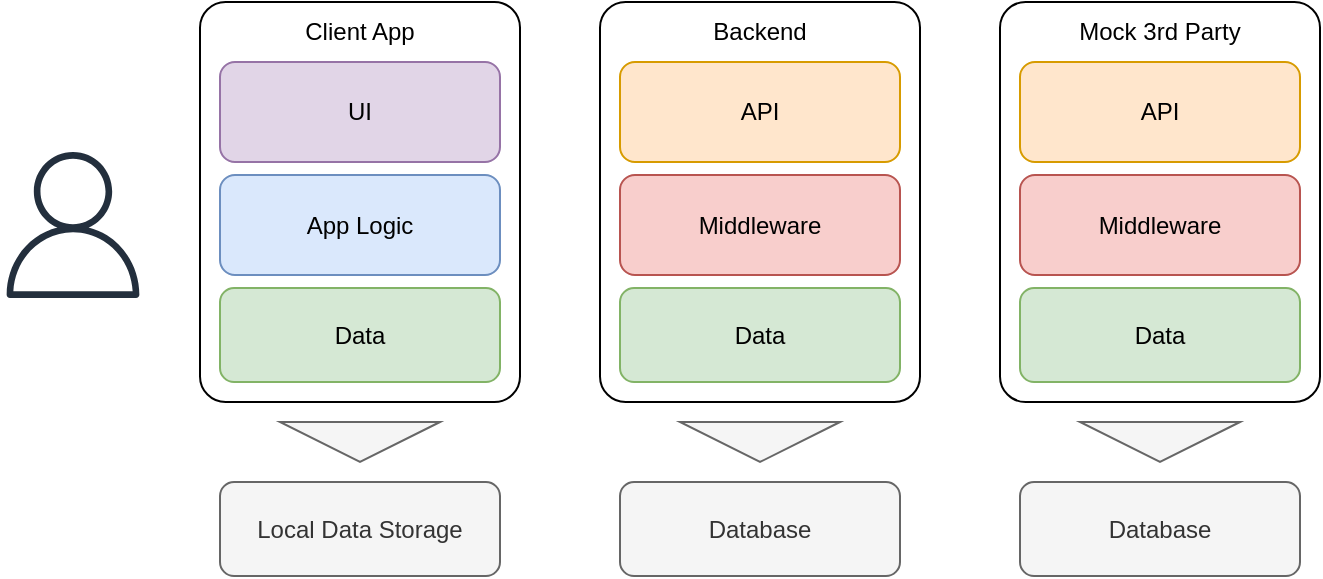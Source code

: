 <mxfile version="24.7.17">
  <diagram id="prtHgNgQTEPvFCAcTncT" name="Page-1">
    <mxGraphModel dx="726" dy="628" grid="1" gridSize="10" guides="1" tooltips="1" connect="1" arrows="1" fold="1" page="1" pageScale="1" pageWidth="827" pageHeight="1169" math="0" shadow="0">
      <root>
        <mxCell id="0" />
        <mxCell id="1" parent="0" />
        <mxCell id="6AMPjEP5He6ajQMBUXJO-12" value="" style="rounded=1;whiteSpace=wrap;html=1;arcSize=8;align=center;" vertex="1" parent="1">
          <mxGeometry x="120" y="40" width="160" height="200" as="geometry" />
        </mxCell>
        <mxCell id="6AMPjEP5He6ajQMBUXJO-13" value="UI" style="rounded=1;whiteSpace=wrap;html=1;fillColor=#e1d5e7;strokeColor=#9673a6;" vertex="1" parent="1">
          <mxGeometry x="130" y="70" width="140" height="50" as="geometry" />
        </mxCell>
        <mxCell id="6AMPjEP5He6ajQMBUXJO-14" value="App Logic" style="rounded=1;whiteSpace=wrap;html=1;fillColor=#dae8fc;strokeColor=#6c8ebf;" vertex="1" parent="1">
          <mxGeometry x="130" y="126.5" width="140" height="50" as="geometry" />
        </mxCell>
        <mxCell id="6AMPjEP5He6ajQMBUXJO-15" value="Client App" style="text;html=1;align=center;verticalAlign=middle;whiteSpace=wrap;rounded=0;" vertex="1" parent="1">
          <mxGeometry x="170" y="40" width="60" height="30" as="geometry" />
        </mxCell>
        <mxCell id="6AMPjEP5He6ajQMBUXJO-16" value="Data" style="rounded=1;whiteSpace=wrap;html=1;fillColor=#d5e8d4;strokeColor=#82b366;" vertex="1" parent="1">
          <mxGeometry x="130" y="183" width="140" height="47" as="geometry" />
        </mxCell>
        <mxCell id="6AMPjEP5He6ajQMBUXJO-17" value="" style="rounded=1;whiteSpace=wrap;html=1;arcSize=8;align=center;" vertex="1" parent="1">
          <mxGeometry x="320" y="40" width="160" height="200" as="geometry" />
        </mxCell>
        <mxCell id="6AMPjEP5He6ajQMBUXJO-18" value="API" style="rounded=1;whiteSpace=wrap;html=1;fillColor=#ffe6cc;strokeColor=#d79b00;" vertex="1" parent="1">
          <mxGeometry x="330" y="70" width="140" height="50" as="geometry" />
        </mxCell>
        <mxCell id="6AMPjEP5He6ajQMBUXJO-19" value="Middleware" style="rounded=1;whiteSpace=wrap;html=1;fillColor=#f8cecc;strokeColor=#b85450;" vertex="1" parent="1">
          <mxGeometry x="330" y="126.5" width="140" height="50" as="geometry" />
        </mxCell>
        <mxCell id="6AMPjEP5He6ajQMBUXJO-20" value="Backend" style="text;html=1;align=center;verticalAlign=middle;whiteSpace=wrap;rounded=0;" vertex="1" parent="1">
          <mxGeometry x="370" y="40" width="60" height="30" as="geometry" />
        </mxCell>
        <mxCell id="6AMPjEP5He6ajQMBUXJO-21" value="Data" style="rounded=1;whiteSpace=wrap;html=1;fillColor=#d5e8d4;strokeColor=#82b366;" vertex="1" parent="1">
          <mxGeometry x="330" y="183" width="140" height="47" as="geometry" />
        </mxCell>
        <mxCell id="6AMPjEP5He6ajQMBUXJO-22" value="" style="rounded=1;whiteSpace=wrap;html=1;arcSize=8;align=center;" vertex="1" parent="1">
          <mxGeometry x="520" y="40" width="160" height="200" as="geometry" />
        </mxCell>
        <mxCell id="6AMPjEP5He6ajQMBUXJO-23" value="API" style="rounded=1;whiteSpace=wrap;html=1;fillColor=#ffe6cc;strokeColor=#d79b00;" vertex="1" parent="1">
          <mxGeometry x="530" y="70" width="140" height="50" as="geometry" />
        </mxCell>
        <mxCell id="6AMPjEP5He6ajQMBUXJO-24" value="Middleware" style="rounded=1;whiteSpace=wrap;html=1;fillColor=#f8cecc;strokeColor=#b85450;" vertex="1" parent="1">
          <mxGeometry x="530" y="126.5" width="140" height="50" as="geometry" />
        </mxCell>
        <mxCell id="6AMPjEP5He6ajQMBUXJO-25" value="Mock 3rd Party" style="text;html=1;align=center;verticalAlign=middle;whiteSpace=wrap;rounded=0;" vertex="1" parent="1">
          <mxGeometry x="545" y="40" width="110" height="30" as="geometry" />
        </mxCell>
        <mxCell id="6AMPjEP5He6ajQMBUXJO-26" value="Data" style="rounded=1;whiteSpace=wrap;html=1;fillColor=#d5e8d4;strokeColor=#82b366;" vertex="1" parent="1">
          <mxGeometry x="530" y="183" width="140" height="47" as="geometry" />
        </mxCell>
        <mxCell id="6AMPjEP5He6ajQMBUXJO-29" value="Local Data Storage" style="rounded=1;whiteSpace=wrap;html=1;fillColor=#f5f5f5;fontColor=#333333;strokeColor=#666666;" vertex="1" parent="1">
          <mxGeometry x="130" y="280" width="140" height="47" as="geometry" />
        </mxCell>
        <mxCell id="6AMPjEP5He6ajQMBUXJO-30" value="Database" style="rounded=1;whiteSpace=wrap;html=1;fillColor=#f5f5f5;fontColor=#333333;strokeColor=#666666;" vertex="1" parent="1">
          <mxGeometry x="330" y="280" width="140" height="47" as="geometry" />
        </mxCell>
        <mxCell id="6AMPjEP5He6ajQMBUXJO-31" value="Database" style="rounded=1;whiteSpace=wrap;html=1;fillColor=#f5f5f5;fontColor=#333333;strokeColor=#666666;" vertex="1" parent="1">
          <mxGeometry x="530" y="280" width="140" height="47" as="geometry" />
        </mxCell>
        <mxCell id="6AMPjEP5He6ajQMBUXJO-32" value="" style="outlineConnect=0;fontColor=default;gradientColor=none;fillColor=#232F3D;strokeColor=none;dashed=0;verticalLabelPosition=bottom;verticalAlign=top;align=center;html=1;fontSize=1;fontStyle=0;aspect=fixed;pointerEvents=1;shape=mxgraph.aws4.user;strokeWidth=1;shadow=0;" vertex="1" parent="1">
          <mxGeometry x="20" y="115" width="73" height="73" as="geometry" />
        </mxCell>
        <mxCell id="6AMPjEP5He6ajQMBUXJO-33" value="" style="triangle;whiteSpace=wrap;html=1;rotation=90;fillColor=#f5f5f5;fontColor=#333333;strokeColor=#666666;" vertex="1" parent="1">
          <mxGeometry x="190" y="220" width="20" height="80" as="geometry" />
        </mxCell>
        <mxCell id="6AMPjEP5He6ajQMBUXJO-34" value="" style="triangle;whiteSpace=wrap;html=1;rotation=90;fillColor=#f5f5f5;fontColor=#333333;strokeColor=#666666;" vertex="1" parent="1">
          <mxGeometry x="390" y="220" width="20" height="80" as="geometry" />
        </mxCell>
        <mxCell id="6AMPjEP5He6ajQMBUXJO-36" value="" style="triangle;whiteSpace=wrap;html=1;rotation=90;fillColor=#f5f5f5;fontColor=#333333;strokeColor=#666666;" vertex="1" parent="1">
          <mxGeometry x="590" y="220" width="20" height="80" as="geometry" />
        </mxCell>
      </root>
    </mxGraphModel>
  </diagram>
</mxfile>
